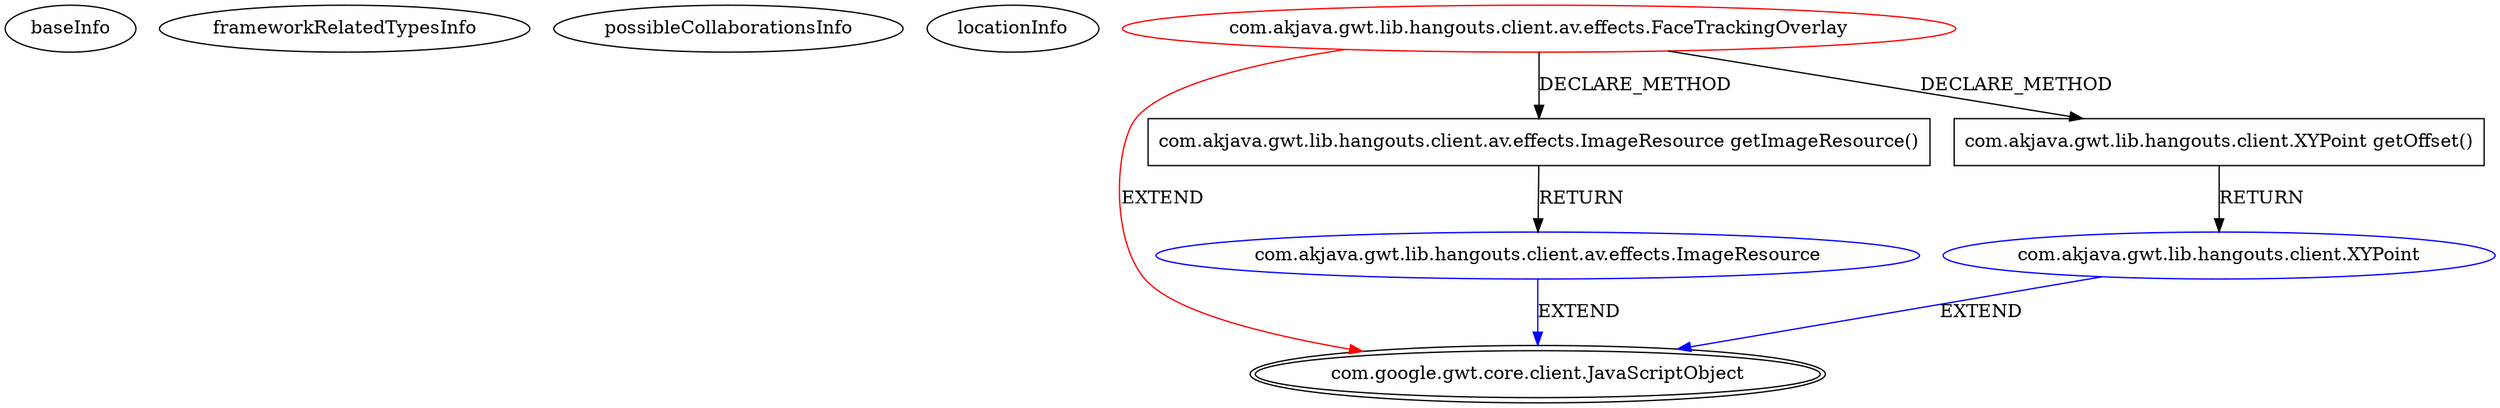 digraph {
baseInfo[graphId=593,category="extension_graph",isAnonymous=false,possibleRelation=true]
frameworkRelatedTypesInfo[0="com.google.gwt.core.client.JavaScriptObject"]
possibleCollaborationsInfo[0="593~CLIENT_METHOD_DECLARATION-RETURN_TYPE-~com.google.gwt.core.client.JavaScriptObject ~com.google.gwt.core.client.JavaScriptObject ~false~false"]
locationInfo[projectName="akjava-GWT-Hangouts",filePath="/akjava-GWT-Hangouts/GWT-Hangouts-master/src/com/akjava/gwt/lib/hangouts/client/av/effects/FaceTrackingOverlay.java",contextSignature="FaceTrackingOverlay",graphId="593"]
0[label="com.akjava.gwt.lib.hangouts.client.av.effects.FaceTrackingOverlay",vertexType="ROOT_CLIENT_CLASS_DECLARATION",isFrameworkType=false,color=red]
1[label="com.google.gwt.core.client.JavaScriptObject",vertexType="FRAMEWORK_CLASS_TYPE",isFrameworkType=true,peripheries=2]
3[label="com.akjava.gwt.lib.hangouts.client.av.effects.ImageResource getImageResource()",vertexType="CLIENT_METHOD_DECLARATION",isFrameworkType=false,shape=box]
4[label="com.akjava.gwt.lib.hangouts.client.av.effects.ImageResource",vertexType="REFERENCE_CLIENT_CLASS_DECLARATION",isFrameworkType=false,color=blue]
6[label="com.akjava.gwt.lib.hangouts.client.XYPoint getOffset()",vertexType="CLIENT_METHOD_DECLARATION",isFrameworkType=false,shape=box]
7[label="com.akjava.gwt.lib.hangouts.client.XYPoint",vertexType="REFERENCE_CLIENT_CLASS_DECLARATION",isFrameworkType=false,color=blue]
0->1[label="EXTEND",color=red]
0->3[label="DECLARE_METHOD"]
4->1[label="EXTEND",color=blue]
3->4[label="RETURN"]
0->6[label="DECLARE_METHOD"]
7->1[label="EXTEND",color=blue]
6->7[label="RETURN"]
}
